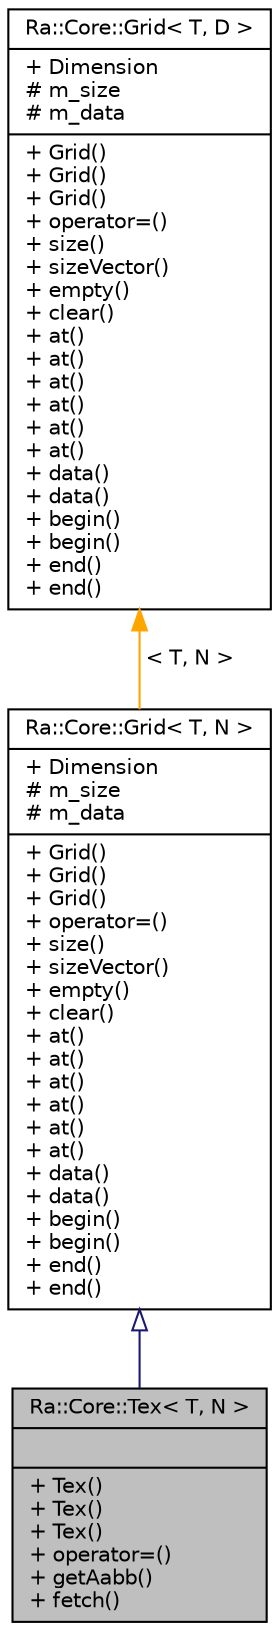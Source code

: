 digraph "Ra::Core::Tex&lt; T, N &gt;"
{
 // INTERACTIVE_SVG=YES
 // LATEX_PDF_SIZE
  edge [fontname="Helvetica",fontsize="10",labelfontname="Helvetica",labelfontsize="10"];
  node [fontname="Helvetica",fontsize="10",shape=record];
  Node1 [label="{Ra::Core::Tex\< T, N \>\n||+ Tex()\l+ Tex()\l+ Tex()\l+ operator=()\l+ getAabb()\l+ fetch()\l}",height=0.2,width=0.4,color="black", fillcolor="grey75", style="filled", fontcolor="black",tooltip=" "];
  Node2 -> Node1 [dir="back",color="midnightblue",fontsize="10",style="solid",arrowtail="onormal",fontname="Helvetica"];
  Node2 [label="{Ra::Core::Grid\< T, N \>\n|+ Dimension\l# m_size\l# m_data\l|+ Grid()\l+ Grid()\l+ Grid()\l+ operator=()\l+ size()\l+ sizeVector()\l+ empty()\l+ clear()\l+ at()\l+ at()\l+ at()\l+ at()\l+ at()\l+ at()\l+ data()\l+ data()\l+ begin()\l+ begin()\l+ end()\l+ end()\l}",height=0.2,width=0.4,color="black", fillcolor="white", style="filled",URL="$classRa_1_1Core_1_1Grid.html",tooltip=" "];
  Node3 -> Node2 [dir="back",color="orange",fontsize="10",style="solid",label=" \< T, N \>" ,fontname="Helvetica"];
  Node3 [label="{Ra::Core::Grid\< T, D \>\n|+ Dimension\l# m_size\l# m_data\l|+ Grid()\l+ Grid()\l+ Grid()\l+ operator=()\l+ size()\l+ sizeVector()\l+ empty()\l+ clear()\l+ at()\l+ at()\l+ at()\l+ at()\l+ at()\l+ at()\l+ data()\l+ data()\l+ begin()\l+ begin()\l+ end()\l+ end()\l}",height=0.2,width=0.4,color="black", fillcolor="white", style="filled",URL="$classRa_1_1Core_1_1Grid.html",tooltip=" "];
}
